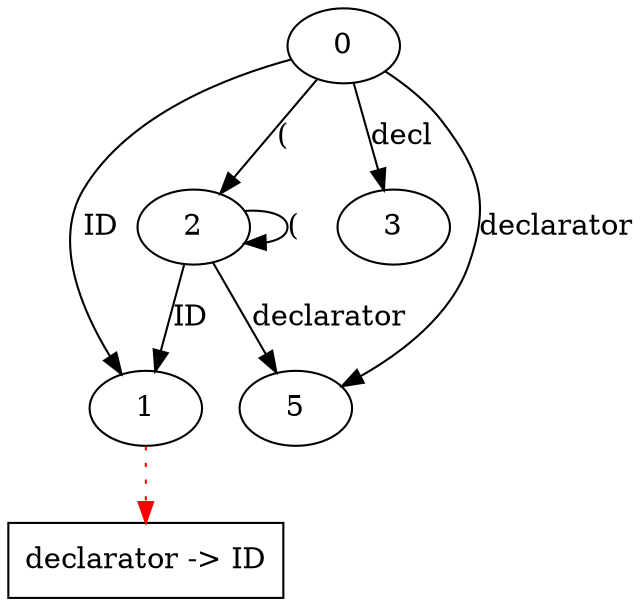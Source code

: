 digraph G {
"declarator -> ID" [shape = box ]
0 -> 2 [label = "(" ]
0 -> 1 [label = "ID" ]
0 -> 3 [label = "decl" ]
0 -> 5 [label = "declarator" ]
1 -> "declarator -> ID" [style = dotted,color=red ]
2 -> 2 [label = "("]
2 -> 1 [label = "ID"]
2 -> 5 [label = "declarator"]
}
